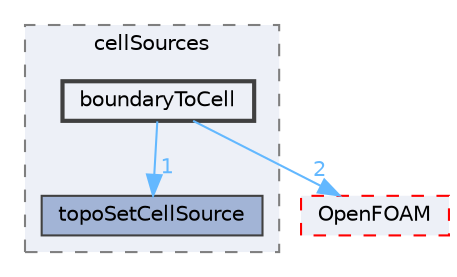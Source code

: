 digraph "src/meshTools/topoSet/cellSources/boundaryToCell"
{
 // LATEX_PDF_SIZE
  bgcolor="transparent";
  edge [fontname=Helvetica,fontsize=10,labelfontname=Helvetica,labelfontsize=10];
  node [fontname=Helvetica,fontsize=10,shape=box,height=0.2,width=0.4];
  compound=true
  subgraph clusterdir_7191e266c7adc3c79494645c7d896727 {
    graph [ bgcolor="#edf0f7", pencolor="grey50", label="cellSources", fontname=Helvetica,fontsize=10 style="filled,dashed", URL="dir_7191e266c7adc3c79494645c7d896727.html",tooltip=""]
  dir_4ae62864b70182b5576499dcedbe0929 [label="topoSetCellSource", fillcolor="#a2b4d6", color="grey25", style="filled", URL="dir_4ae62864b70182b5576499dcedbe0929.html",tooltip=""];
  dir_9fe89420600179f4ff3efdf21ee6a435 [label="boundaryToCell", fillcolor="#edf0f7", color="grey25", style="filled,bold", URL="dir_9fe89420600179f4ff3efdf21ee6a435.html",tooltip=""];
  }
  dir_c5473ff19b20e6ec4dfe5c310b3778a8 [label="OpenFOAM", fillcolor="#edf0f7", color="red", style="filled,dashed", URL="dir_c5473ff19b20e6ec4dfe5c310b3778a8.html",tooltip=""];
  dir_9fe89420600179f4ff3efdf21ee6a435->dir_4ae62864b70182b5576499dcedbe0929 [headlabel="1", labeldistance=1.5 headhref="dir_000331_004075.html" href="dir_000331_004075.html" color="steelblue1" fontcolor="steelblue1"];
  dir_9fe89420600179f4ff3efdf21ee6a435->dir_c5473ff19b20e6ec4dfe5c310b3778a8 [headlabel="2", labeldistance=1.5 headhref="dir_000331_002695.html" href="dir_000331_002695.html" color="steelblue1" fontcolor="steelblue1"];
}
